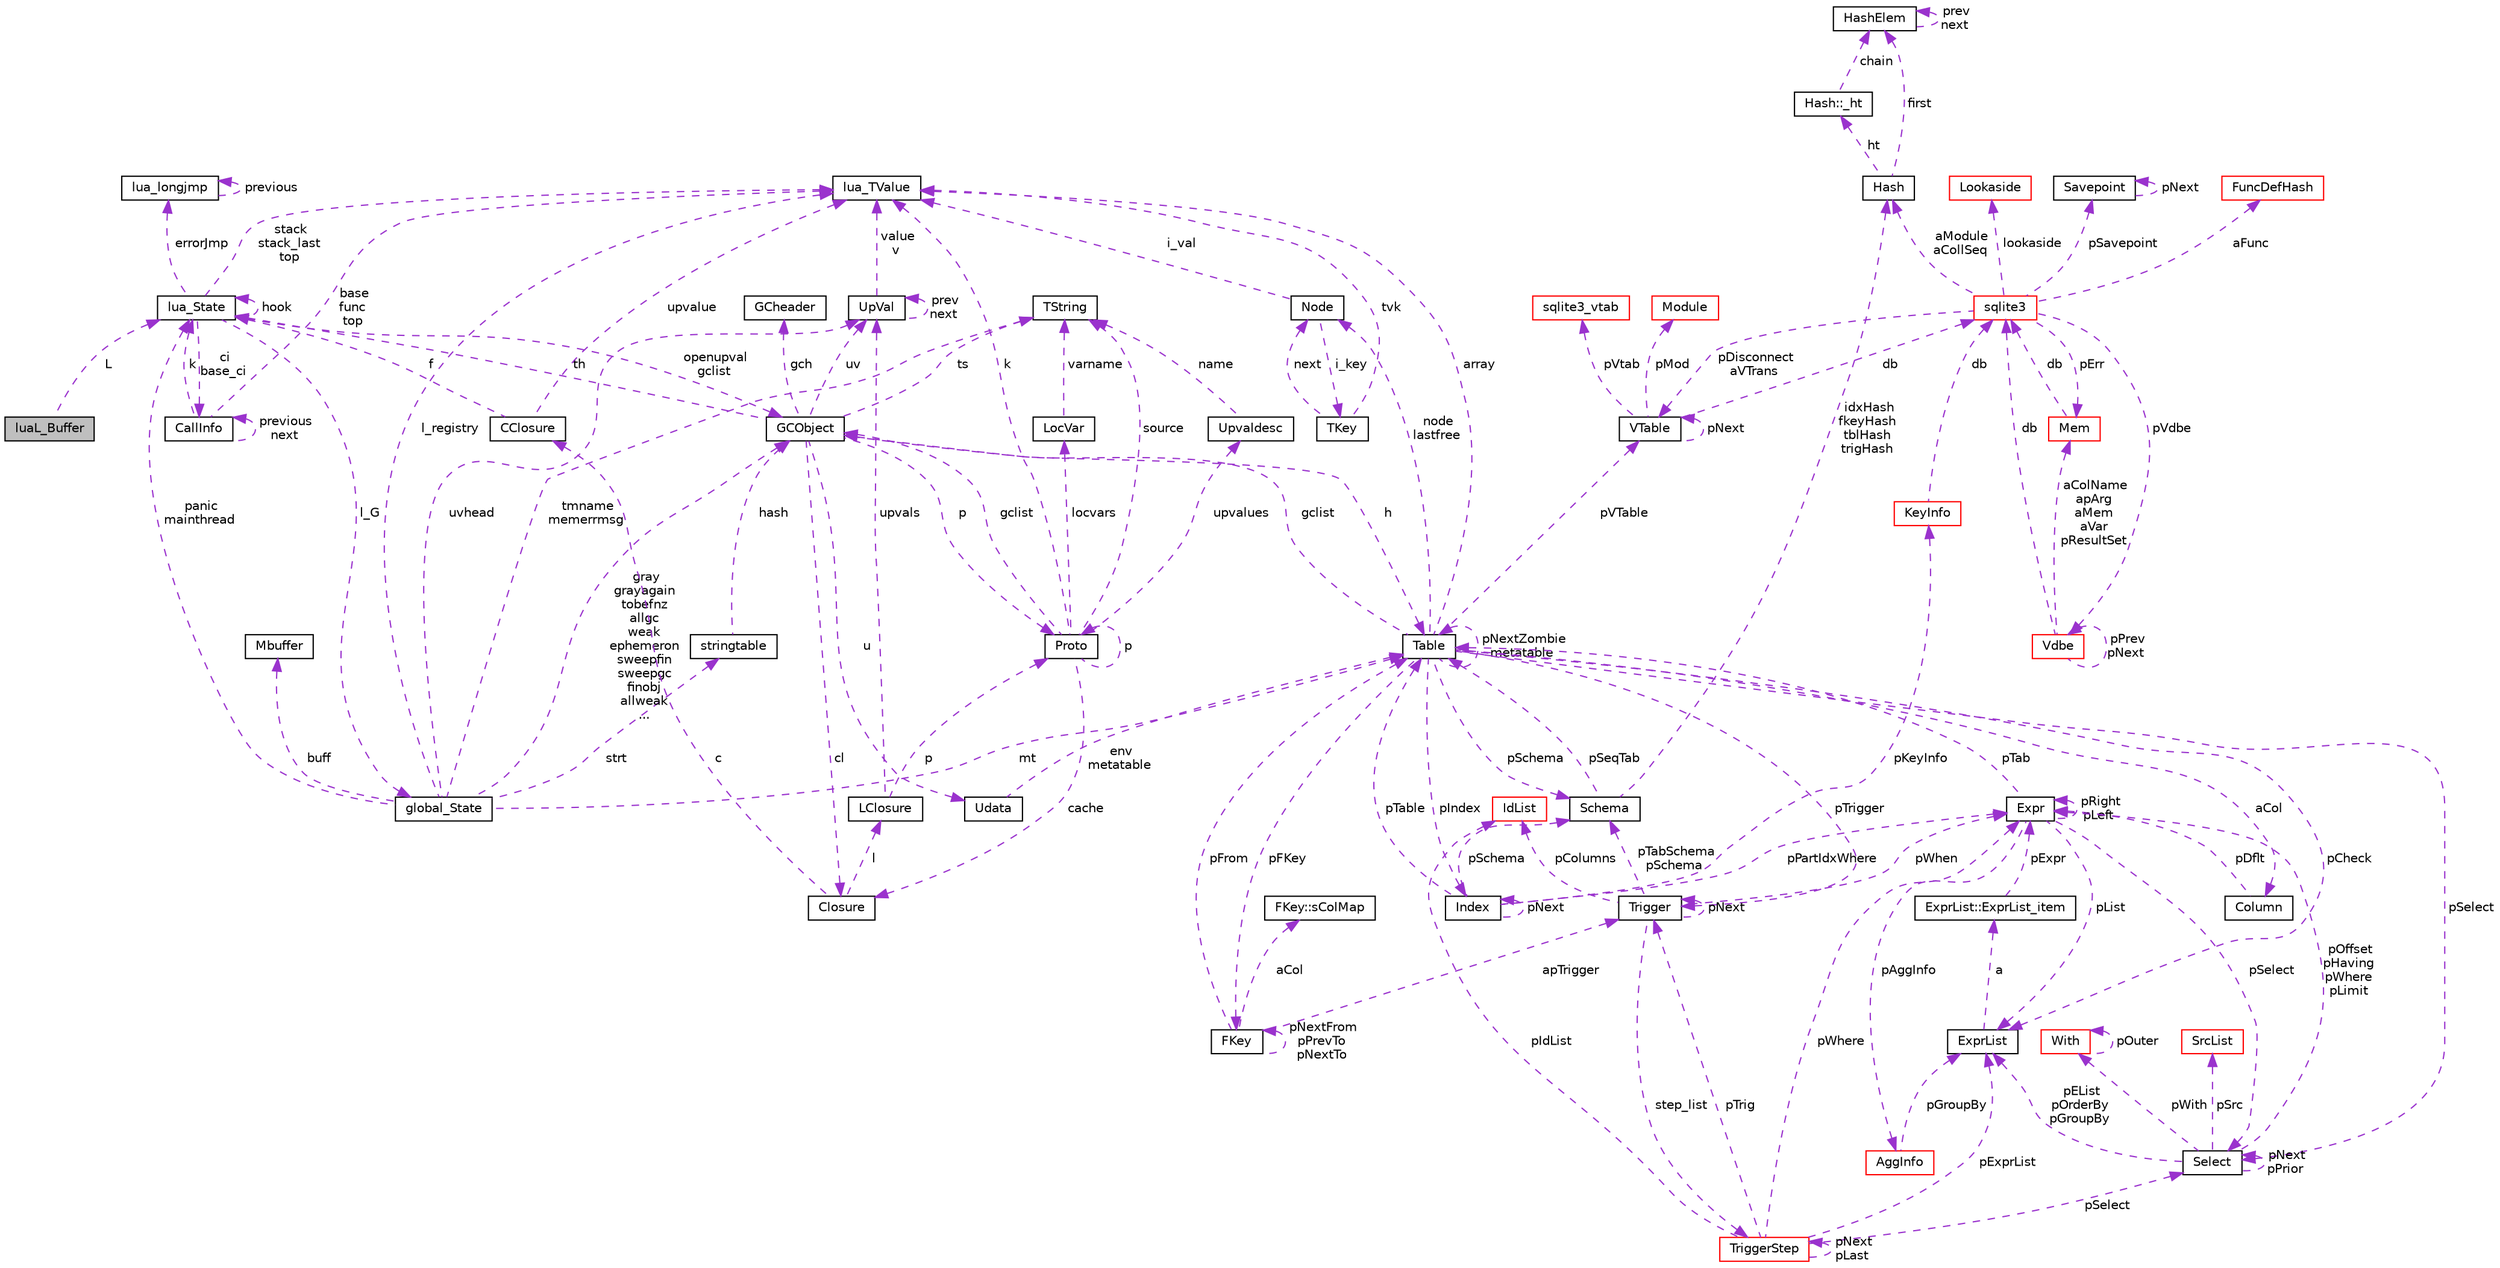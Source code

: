 digraph "luaL_Buffer"
{
  edge [fontname="Helvetica",fontsize="10",labelfontname="Helvetica",labelfontsize="10"];
  node [fontname="Helvetica",fontsize="10",shape=record];
  Node1 [label="luaL_Buffer",height=0.2,width=0.4,color="black", fillcolor="grey75", style="filled", fontcolor="black"];
  Node2 -> Node1 [dir="back",color="darkorchid3",fontsize="10",style="dashed",label=" L" ,fontname="Helvetica"];
  Node2 [label="lua_State",height=0.2,width=0.4,color="black", fillcolor="white", style="filled",URL="$structlua___state.html"];
  Node3 -> Node2 [dir="back",color="darkorchid3",fontsize="10",style="dashed",label=" stack\nstack_last\ntop" ,fontname="Helvetica"];
  Node3 [label="lua_TValue",height=0.2,width=0.4,color="black", fillcolor="white", style="filled",URL="$structlua___t_value.html"];
  Node4 -> Node2 [dir="back",color="darkorchid3",fontsize="10",style="dashed",label=" errorJmp" ,fontname="Helvetica"];
  Node4 [label="lua_longjmp",height=0.2,width=0.4,color="black", fillcolor="white", style="filled",URL="$structlua__longjmp.html"];
  Node4 -> Node4 [dir="back",color="darkorchid3",fontsize="10",style="dashed",label=" previous" ,fontname="Helvetica"];
  Node5 -> Node2 [dir="back",color="darkorchid3",fontsize="10",style="dashed",label=" l_G" ,fontname="Helvetica"];
  Node5 [label="global_State",height=0.2,width=0.4,color="black", fillcolor="white", style="filled",URL="$structglobal___state.html"];
  Node6 -> Node5 [dir="back",color="darkorchid3",fontsize="10",style="dashed",label=" uvhead" ,fontname="Helvetica"];
  Node6 [label="UpVal",height=0.2,width=0.4,color="black", fillcolor="white", style="filled",URL="$struct_up_val.html"];
  Node6 -> Node6 [dir="back",color="darkorchid3",fontsize="10",style="dashed",label=" prev\nnext" ,fontname="Helvetica"];
  Node3 -> Node6 [dir="back",color="darkorchid3",fontsize="10",style="dashed",label=" value\nv" ,fontname="Helvetica"];
  Node3 -> Node5 [dir="back",color="darkorchid3",fontsize="10",style="dashed",label=" l_registry" ,fontname="Helvetica"];
  Node7 -> Node5 [dir="back",color="darkorchid3",fontsize="10",style="dashed",label=" strt" ,fontname="Helvetica"];
  Node7 [label="stringtable",height=0.2,width=0.4,color="black", fillcolor="white", style="filled",URL="$structstringtable.html"];
  Node8 -> Node7 [dir="back",color="darkorchid3",fontsize="10",style="dashed",label=" hash" ,fontname="Helvetica"];
  Node8 [label="GCObject",height=0.2,width=0.4,color="black", fillcolor="white", style="filled",URL="$union_g_c_object.html"];
  Node6 -> Node8 [dir="back",color="darkorchid3",fontsize="10",style="dashed",label=" uv" ,fontname="Helvetica"];
  Node9 -> Node8 [dir="back",color="darkorchid3",fontsize="10",style="dashed",label=" p" ,fontname="Helvetica"];
  Node9 [label="Proto",height=0.2,width=0.4,color="black", fillcolor="white", style="filled",URL="$struct_proto.html"];
  Node3 -> Node9 [dir="back",color="darkorchid3",fontsize="10",style="dashed",label=" k" ,fontname="Helvetica"];
  Node9 -> Node9 [dir="back",color="darkorchid3",fontsize="10",style="dashed",label=" p" ,fontname="Helvetica"];
  Node10 -> Node9 [dir="back",color="darkorchid3",fontsize="10",style="dashed",label=" locvars" ,fontname="Helvetica"];
  Node10 [label="LocVar",height=0.2,width=0.4,color="black", fillcolor="white", style="filled",URL="$struct_loc_var.html"];
  Node11 -> Node10 [dir="back",color="darkorchid3",fontsize="10",style="dashed",label=" varname" ,fontname="Helvetica"];
  Node11 [label="TString",height=0.2,width=0.4,color="black", fillcolor="white", style="filled",URL="$union_t_string.html"];
  Node11 -> Node9 [dir="back",color="darkorchid3",fontsize="10",style="dashed",label=" source" ,fontname="Helvetica"];
  Node12 -> Node9 [dir="back",color="darkorchid3",fontsize="10",style="dashed",label=" cache" ,fontname="Helvetica"];
  Node12 [label="Closure",height=0.2,width=0.4,color="black", fillcolor="white", style="filled",URL="$union_closure.html"];
  Node13 -> Node12 [dir="back",color="darkorchid3",fontsize="10",style="dashed",label=" c" ,fontname="Helvetica"];
  Node13 [label="CClosure",height=0.2,width=0.4,color="black", fillcolor="white", style="filled",URL="$struct_c_closure.html"];
  Node3 -> Node13 [dir="back",color="darkorchid3",fontsize="10",style="dashed",label=" upvalue" ,fontname="Helvetica"];
  Node2 -> Node13 [dir="back",color="darkorchid3",fontsize="10",style="dashed",label=" f" ,fontname="Helvetica"];
  Node14 -> Node12 [dir="back",color="darkorchid3",fontsize="10",style="dashed",label=" l" ,fontname="Helvetica"];
  Node14 [label="LClosure",height=0.2,width=0.4,color="black", fillcolor="white", style="filled",URL="$struct_l_closure.html"];
  Node6 -> Node14 [dir="back",color="darkorchid3",fontsize="10",style="dashed",label=" upvals" ,fontname="Helvetica"];
  Node9 -> Node14 [dir="back",color="darkorchid3",fontsize="10",style="dashed",label=" p" ,fontname="Helvetica"];
  Node8 -> Node9 [dir="back",color="darkorchid3",fontsize="10",style="dashed",label=" gclist" ,fontname="Helvetica"];
  Node15 -> Node9 [dir="back",color="darkorchid3",fontsize="10",style="dashed",label=" upvalues" ,fontname="Helvetica"];
  Node15 [label="Upvaldesc",height=0.2,width=0.4,color="black", fillcolor="white", style="filled",URL="$struct_upvaldesc.html"];
  Node11 -> Node15 [dir="back",color="darkorchid3",fontsize="10",style="dashed",label=" name" ,fontname="Helvetica"];
  Node11 -> Node8 [dir="back",color="darkorchid3",fontsize="10",style="dashed",label=" ts" ,fontname="Helvetica"];
  Node12 -> Node8 [dir="back",color="darkorchid3",fontsize="10",style="dashed",label=" cl" ,fontname="Helvetica"];
  Node16 -> Node8 [dir="back",color="darkorchid3",fontsize="10",style="dashed",label=" gch" ,fontname="Helvetica"];
  Node16 [label="GCheader",height=0.2,width=0.4,color="black", fillcolor="white", style="filled",URL="$struct_g_cheader.html"];
  Node17 -> Node8 [dir="back",color="darkorchid3",fontsize="10",style="dashed",label=" h" ,fontname="Helvetica"];
  Node17 [label="Table",height=0.2,width=0.4,color="black", fillcolor="white", style="filled",URL="$struct_table.html"];
  Node18 -> Node17 [dir="back",color="darkorchid3",fontsize="10",style="dashed",label=" node\nlastfree" ,fontname="Helvetica"];
  Node18 [label="Node",height=0.2,width=0.4,color="black", fillcolor="white", style="filled",URL="$struct_node.html"];
  Node3 -> Node18 [dir="back",color="darkorchid3",fontsize="10",style="dashed",label=" i_val" ,fontname="Helvetica"];
  Node19 -> Node18 [dir="back",color="darkorchid3",fontsize="10",style="dashed",label=" i_key" ,fontname="Helvetica"];
  Node19 [label="TKey",height=0.2,width=0.4,color="black", fillcolor="white", style="filled",URL="$union_t_key.html"];
  Node18 -> Node19 [dir="back",color="darkorchid3",fontsize="10",style="dashed",label=" next" ,fontname="Helvetica"];
  Node3 -> Node19 [dir="back",color="darkorchid3",fontsize="10",style="dashed",label=" tvk" ,fontname="Helvetica"];
  Node20 -> Node17 [dir="back",color="darkorchid3",fontsize="10",style="dashed",label=" pSchema" ,fontname="Helvetica"];
  Node20 [label="Schema",height=0.2,width=0.4,color="black", fillcolor="white", style="filled",URL="$struct_schema.html"];
  Node17 -> Node20 [dir="back",color="darkorchid3",fontsize="10",style="dashed",label=" pSeqTab" ,fontname="Helvetica"];
  Node21 -> Node20 [dir="back",color="darkorchid3",fontsize="10",style="dashed",label=" idxHash\nfkeyHash\ntblHash\ntrigHash" ,fontname="Helvetica"];
  Node21 [label="Hash",height=0.2,width=0.4,color="black", fillcolor="white", style="filled",URL="$struct_hash.html"];
  Node22 -> Node21 [dir="back",color="darkorchid3",fontsize="10",style="dashed",label=" ht" ,fontname="Helvetica"];
  Node22 [label="Hash::_ht",height=0.2,width=0.4,color="black", fillcolor="white", style="filled",URL="$struct_hash_1_1__ht.html"];
  Node23 -> Node22 [dir="back",color="darkorchid3",fontsize="10",style="dashed",label=" chain" ,fontname="Helvetica"];
  Node23 [label="HashElem",height=0.2,width=0.4,color="black", fillcolor="white", style="filled",URL="$struct_hash_elem.html"];
  Node23 -> Node23 [dir="back",color="darkorchid3",fontsize="10",style="dashed",label=" prev\nnext" ,fontname="Helvetica"];
  Node23 -> Node21 [dir="back",color="darkorchid3",fontsize="10",style="dashed",label=" first" ,fontname="Helvetica"];
  Node3 -> Node17 [dir="back",color="darkorchid3",fontsize="10",style="dashed",label=" array" ,fontname="Helvetica"];
  Node24 -> Node17 [dir="back",color="darkorchid3",fontsize="10",style="dashed",label=" aCol" ,fontname="Helvetica"];
  Node24 [label="Column",height=0.2,width=0.4,color="black", fillcolor="white", style="filled",URL="$struct_column.html"];
  Node25 -> Node24 [dir="back",color="darkorchid3",fontsize="10",style="dashed",label=" pDflt" ,fontname="Helvetica"];
  Node25 [label="Expr",height=0.2,width=0.4,color="black", fillcolor="white", style="filled",URL="$struct_expr.html"];
  Node26 -> Node25 [dir="back",color="darkorchid3",fontsize="10",style="dashed",label=" pAggInfo" ,fontname="Helvetica"];
  Node26 [label="AggInfo",height=0.2,width=0.4,color="red", fillcolor="white", style="filled",URL="$struct_agg_info.html"];
  Node27 -> Node26 [dir="back",color="darkorchid3",fontsize="10",style="dashed",label=" pGroupBy" ,fontname="Helvetica"];
  Node27 [label="ExprList",height=0.2,width=0.4,color="black", fillcolor="white", style="filled",URL="$struct_expr_list.html"];
  Node28 -> Node27 [dir="back",color="darkorchid3",fontsize="10",style="dashed",label=" a" ,fontname="Helvetica"];
  Node28 [label="ExprList::ExprList_item",height=0.2,width=0.4,color="black", fillcolor="white", style="filled",URL="$struct_expr_list_1_1_expr_list__item.html"];
  Node25 -> Node28 [dir="back",color="darkorchid3",fontsize="10",style="dashed",label=" pExpr" ,fontname="Helvetica"];
  Node25 -> Node25 [dir="back",color="darkorchid3",fontsize="10",style="dashed",label=" pRight\npLeft" ,fontname="Helvetica"];
  Node17 -> Node25 [dir="back",color="darkorchid3",fontsize="10",style="dashed",label=" pTab" ,fontname="Helvetica"];
  Node29 -> Node25 [dir="back",color="darkorchid3",fontsize="10",style="dashed",label=" pSelect" ,fontname="Helvetica"];
  Node29 [label="Select",height=0.2,width=0.4,color="black", fillcolor="white", style="filled",URL="$struct_select.html"];
  Node25 -> Node29 [dir="back",color="darkorchid3",fontsize="10",style="dashed",label=" pOffset\npHaving\npWhere\npLimit" ,fontname="Helvetica"];
  Node30 -> Node29 [dir="back",color="darkorchid3",fontsize="10",style="dashed",label=" pWith" ,fontname="Helvetica"];
  Node30 [label="With",height=0.2,width=0.4,color="red", fillcolor="white", style="filled",URL="$struct_with.html"];
  Node30 -> Node30 [dir="back",color="darkorchid3",fontsize="10",style="dashed",label=" pOuter" ,fontname="Helvetica"];
  Node29 -> Node29 [dir="back",color="darkorchid3",fontsize="10",style="dashed",label=" pNext\npPrior" ,fontname="Helvetica"];
  Node31 -> Node29 [dir="back",color="darkorchid3",fontsize="10",style="dashed",label=" pSrc" ,fontname="Helvetica"];
  Node31 [label="SrcList",height=0.2,width=0.4,color="red", fillcolor="white", style="filled",URL="$struct_src_list.html"];
  Node27 -> Node29 [dir="back",color="darkorchid3",fontsize="10",style="dashed",label=" pEList\npOrderBy\npGroupBy" ,fontname="Helvetica"];
  Node27 -> Node25 [dir="back",color="darkorchid3",fontsize="10",style="dashed",label=" pList" ,fontname="Helvetica"];
  Node32 -> Node17 [dir="back",color="darkorchid3",fontsize="10",style="dashed",label=" pFKey" ,fontname="Helvetica"];
  Node32 [label="FKey",height=0.2,width=0.4,color="black", fillcolor="white", style="filled",URL="$struct_f_key.html"];
  Node33 -> Node32 [dir="back",color="darkorchid3",fontsize="10",style="dashed",label=" aCol" ,fontname="Helvetica"];
  Node33 [label="FKey::sColMap",height=0.2,width=0.4,color="black", fillcolor="white", style="filled",URL="$struct_f_key_1_1s_col_map.html"];
  Node32 -> Node32 [dir="back",color="darkorchid3",fontsize="10",style="dashed",label=" pNextFrom\npPrevTo\npNextTo" ,fontname="Helvetica"];
  Node17 -> Node32 [dir="back",color="darkorchid3",fontsize="10",style="dashed",label=" pFrom" ,fontname="Helvetica"];
  Node34 -> Node32 [dir="back",color="darkorchid3",fontsize="10",style="dashed",label=" apTrigger" ,fontname="Helvetica"];
  Node34 [label="Trigger",height=0.2,width=0.4,color="black", fillcolor="white", style="filled",URL="$struct_trigger.html"];
  Node35 -> Node34 [dir="back",color="darkorchid3",fontsize="10",style="dashed",label=" step_list" ,fontname="Helvetica"];
  Node35 [label="TriggerStep",height=0.2,width=0.4,color="red", fillcolor="white", style="filled",URL="$struct_trigger_step.html"];
  Node35 -> Node35 [dir="back",color="darkorchid3",fontsize="10",style="dashed",label=" pNext\npLast" ,fontname="Helvetica"];
  Node25 -> Node35 [dir="back",color="darkorchid3",fontsize="10",style="dashed",label=" pWhere" ,fontname="Helvetica"];
  Node36 -> Node35 [dir="back",color="darkorchid3",fontsize="10",style="dashed",label=" pIdList" ,fontname="Helvetica"];
  Node36 [label="IdList",height=0.2,width=0.4,color="red", fillcolor="white", style="filled",URL="$struct_id_list.html"];
  Node29 -> Node35 [dir="back",color="darkorchid3",fontsize="10",style="dashed",label=" pSelect" ,fontname="Helvetica"];
  Node34 -> Node35 [dir="back",color="darkorchid3",fontsize="10",style="dashed",label=" pTrig" ,fontname="Helvetica"];
  Node27 -> Node35 [dir="back",color="darkorchid3",fontsize="10",style="dashed",label=" pExprList" ,fontname="Helvetica"];
  Node20 -> Node34 [dir="back",color="darkorchid3",fontsize="10",style="dashed",label=" pTabSchema\npSchema" ,fontname="Helvetica"];
  Node25 -> Node34 [dir="back",color="darkorchid3",fontsize="10",style="dashed",label=" pWhen" ,fontname="Helvetica"];
  Node36 -> Node34 [dir="back",color="darkorchid3",fontsize="10",style="dashed",label=" pColumns" ,fontname="Helvetica"];
  Node34 -> Node34 [dir="back",color="darkorchid3",fontsize="10",style="dashed",label=" pNext" ,fontname="Helvetica"];
  Node37 -> Node17 [dir="back",color="darkorchid3",fontsize="10",style="dashed",label=" pVTable" ,fontname="Helvetica"];
  Node37 [label="VTable",height=0.2,width=0.4,color="black", fillcolor="white", style="filled",URL="$struct_v_table.html"];
  Node38 -> Node37 [dir="back",color="darkorchid3",fontsize="10",style="dashed",label=" db" ,fontname="Helvetica"];
  Node38 [label="sqlite3",height=0.2,width=0.4,color="red", fillcolor="white", style="filled",URL="$structsqlite3.html"];
  Node39 -> Node38 [dir="back",color="darkorchid3",fontsize="10",style="dashed",label=" pErr" ,fontname="Helvetica"];
  Node39 [label="Mem",height=0.2,width=0.4,color="red", fillcolor="white", style="filled",URL="$struct_mem.html"];
  Node38 -> Node39 [dir="back",color="darkorchid3",fontsize="10",style="dashed",label=" db" ,fontname="Helvetica"];
  Node40 -> Node38 [dir="back",color="darkorchid3",fontsize="10",style="dashed",label=" pVdbe" ,fontname="Helvetica"];
  Node40 [label="Vdbe",height=0.2,width=0.4,color="red", fillcolor="white", style="filled",URL="$struct_vdbe.html"];
  Node40 -> Node40 [dir="back",color="darkorchid3",fontsize="10",style="dashed",label=" pPrev\npNext" ,fontname="Helvetica"];
  Node39 -> Node40 [dir="back",color="darkorchid3",fontsize="10",style="dashed",label=" aColName\napArg\naMem\naVar\npResultSet" ,fontname="Helvetica"];
  Node38 -> Node40 [dir="back",color="darkorchid3",fontsize="10",style="dashed",label=" db" ,fontname="Helvetica"];
  Node41 -> Node38 [dir="back",color="darkorchid3",fontsize="10",style="dashed",label=" pSavepoint" ,fontname="Helvetica"];
  Node41 [label="Savepoint",height=0.2,width=0.4,color="black", fillcolor="white", style="filled",URL="$struct_savepoint.html"];
  Node41 -> Node41 [dir="back",color="darkorchid3",fontsize="10",style="dashed",label=" pNext" ,fontname="Helvetica"];
  Node42 -> Node38 [dir="back",color="darkorchid3",fontsize="10",style="dashed",label=" aFunc" ,fontname="Helvetica"];
  Node42 [label="FuncDefHash",height=0.2,width=0.4,color="red", fillcolor="white", style="filled",URL="$struct_func_def_hash.html"];
  Node43 -> Node38 [dir="back",color="darkorchid3",fontsize="10",style="dashed",label=" lookaside" ,fontname="Helvetica"];
  Node43 [label="Lookaside",height=0.2,width=0.4,color="red", fillcolor="white", style="filled",URL="$struct_lookaside.html"];
  Node37 -> Node38 [dir="back",color="darkorchid3",fontsize="10",style="dashed",label=" pDisconnect\naVTrans" ,fontname="Helvetica"];
  Node21 -> Node38 [dir="back",color="darkorchid3",fontsize="10",style="dashed",label=" aModule\naCollSeq" ,fontname="Helvetica"];
  Node37 -> Node37 [dir="back",color="darkorchid3",fontsize="10",style="dashed",label=" pNext" ,fontname="Helvetica"];
  Node44 -> Node37 [dir="back",color="darkorchid3",fontsize="10",style="dashed",label=" pMod" ,fontname="Helvetica"];
  Node44 [label="Module",height=0.2,width=0.4,color="red", fillcolor="white", style="filled",URL="$struct_module.html"];
  Node45 -> Node37 [dir="back",color="darkorchid3",fontsize="10",style="dashed",label=" pVtab" ,fontname="Helvetica"];
  Node45 [label="sqlite3_vtab",height=0.2,width=0.4,color="red", fillcolor="white", style="filled",URL="$structsqlite3__vtab.html"];
  Node17 -> Node17 [dir="back",color="darkorchid3",fontsize="10",style="dashed",label=" pNextZombie\nmetatable" ,fontname="Helvetica"];
  Node34 -> Node17 [dir="back",color="darkorchid3",fontsize="10",style="dashed",label=" pTrigger" ,fontname="Helvetica"];
  Node29 -> Node17 [dir="back",color="darkorchid3",fontsize="10",style="dashed",label=" pSelect" ,fontname="Helvetica"];
  Node8 -> Node17 [dir="back",color="darkorchid3",fontsize="10",style="dashed",label=" gclist" ,fontname="Helvetica"];
  Node27 -> Node17 [dir="back",color="darkorchid3",fontsize="10",style="dashed",label=" pCheck" ,fontname="Helvetica"];
  Node46 -> Node17 [dir="back",color="darkorchid3",fontsize="10",style="dashed",label=" pIndex" ,fontname="Helvetica"];
  Node46 [label="Index",height=0.2,width=0.4,color="black", fillcolor="white", style="filled",URL="$struct_index.html"];
  Node20 -> Node46 [dir="back",color="darkorchid3",fontsize="10",style="dashed",label=" pSchema" ,fontname="Helvetica"];
  Node25 -> Node46 [dir="back",color="darkorchid3",fontsize="10",style="dashed",label=" pPartIdxWhere" ,fontname="Helvetica"];
  Node17 -> Node46 [dir="back",color="darkorchid3",fontsize="10",style="dashed",label=" pTable" ,fontname="Helvetica"];
  Node47 -> Node46 [dir="back",color="darkorchid3",fontsize="10",style="dashed",label=" pKeyInfo" ,fontname="Helvetica"];
  Node47 [label="KeyInfo",height=0.2,width=0.4,color="red", fillcolor="white", style="filled",URL="$struct_key_info.html"];
  Node38 -> Node47 [dir="back",color="darkorchid3",fontsize="10",style="dashed",label=" db" ,fontname="Helvetica"];
  Node46 -> Node46 [dir="back",color="darkorchid3",fontsize="10",style="dashed",label=" pNext" ,fontname="Helvetica"];
  Node48 -> Node8 [dir="back",color="darkorchid3",fontsize="10",style="dashed",label=" u" ,fontname="Helvetica"];
  Node48 [label="Udata",height=0.2,width=0.4,color="black", fillcolor="white", style="filled",URL="$union_udata.html"];
  Node17 -> Node48 [dir="back",color="darkorchid3",fontsize="10",style="dashed",label=" env\nmetatable" ,fontname="Helvetica"];
  Node2 -> Node8 [dir="back",color="darkorchid3",fontsize="10",style="dashed",label=" th" ,fontname="Helvetica"];
  Node11 -> Node5 [dir="back",color="darkorchid3",fontsize="10",style="dashed",label=" tmname\nmemerrmsg" ,fontname="Helvetica"];
  Node17 -> Node5 [dir="back",color="darkorchid3",fontsize="10",style="dashed",label=" mt" ,fontname="Helvetica"];
  Node8 -> Node5 [dir="back",color="darkorchid3",fontsize="10",style="dashed",label=" gray\ngrayagain\ntobefnz\nallgc\nweak\nephemeron\nsweepfin\nsweepgc\nfinobj\nallweak\n..." ,fontname="Helvetica"];
  Node2 -> Node5 [dir="back",color="darkorchid3",fontsize="10",style="dashed",label=" panic\nmainthread" ,fontname="Helvetica"];
  Node49 -> Node5 [dir="back",color="darkorchid3",fontsize="10",style="dashed",label=" buff" ,fontname="Helvetica"];
  Node49 [label="Mbuffer",height=0.2,width=0.4,color="black", fillcolor="white", style="filled",URL="$struct_mbuffer.html"];
  Node8 -> Node2 [dir="back",color="darkorchid3",fontsize="10",style="dashed",label=" openupval\ngclist" ,fontname="Helvetica"];
  Node2 -> Node2 [dir="back",color="darkorchid3",fontsize="10",style="dashed",label=" hook" ,fontname="Helvetica"];
  Node50 -> Node2 [dir="back",color="darkorchid3",fontsize="10",style="dashed",label=" ci\nbase_ci" ,fontname="Helvetica"];
  Node50 [label="CallInfo",height=0.2,width=0.4,color="black", fillcolor="white", style="filled",URL="$struct_call_info.html"];
  Node3 -> Node50 [dir="back",color="darkorchid3",fontsize="10",style="dashed",label=" base\nfunc\ntop" ,fontname="Helvetica"];
  Node2 -> Node50 [dir="back",color="darkorchid3",fontsize="10",style="dashed",label=" k" ,fontname="Helvetica"];
  Node50 -> Node50 [dir="back",color="darkorchid3",fontsize="10",style="dashed",label=" previous\nnext" ,fontname="Helvetica"];
}

